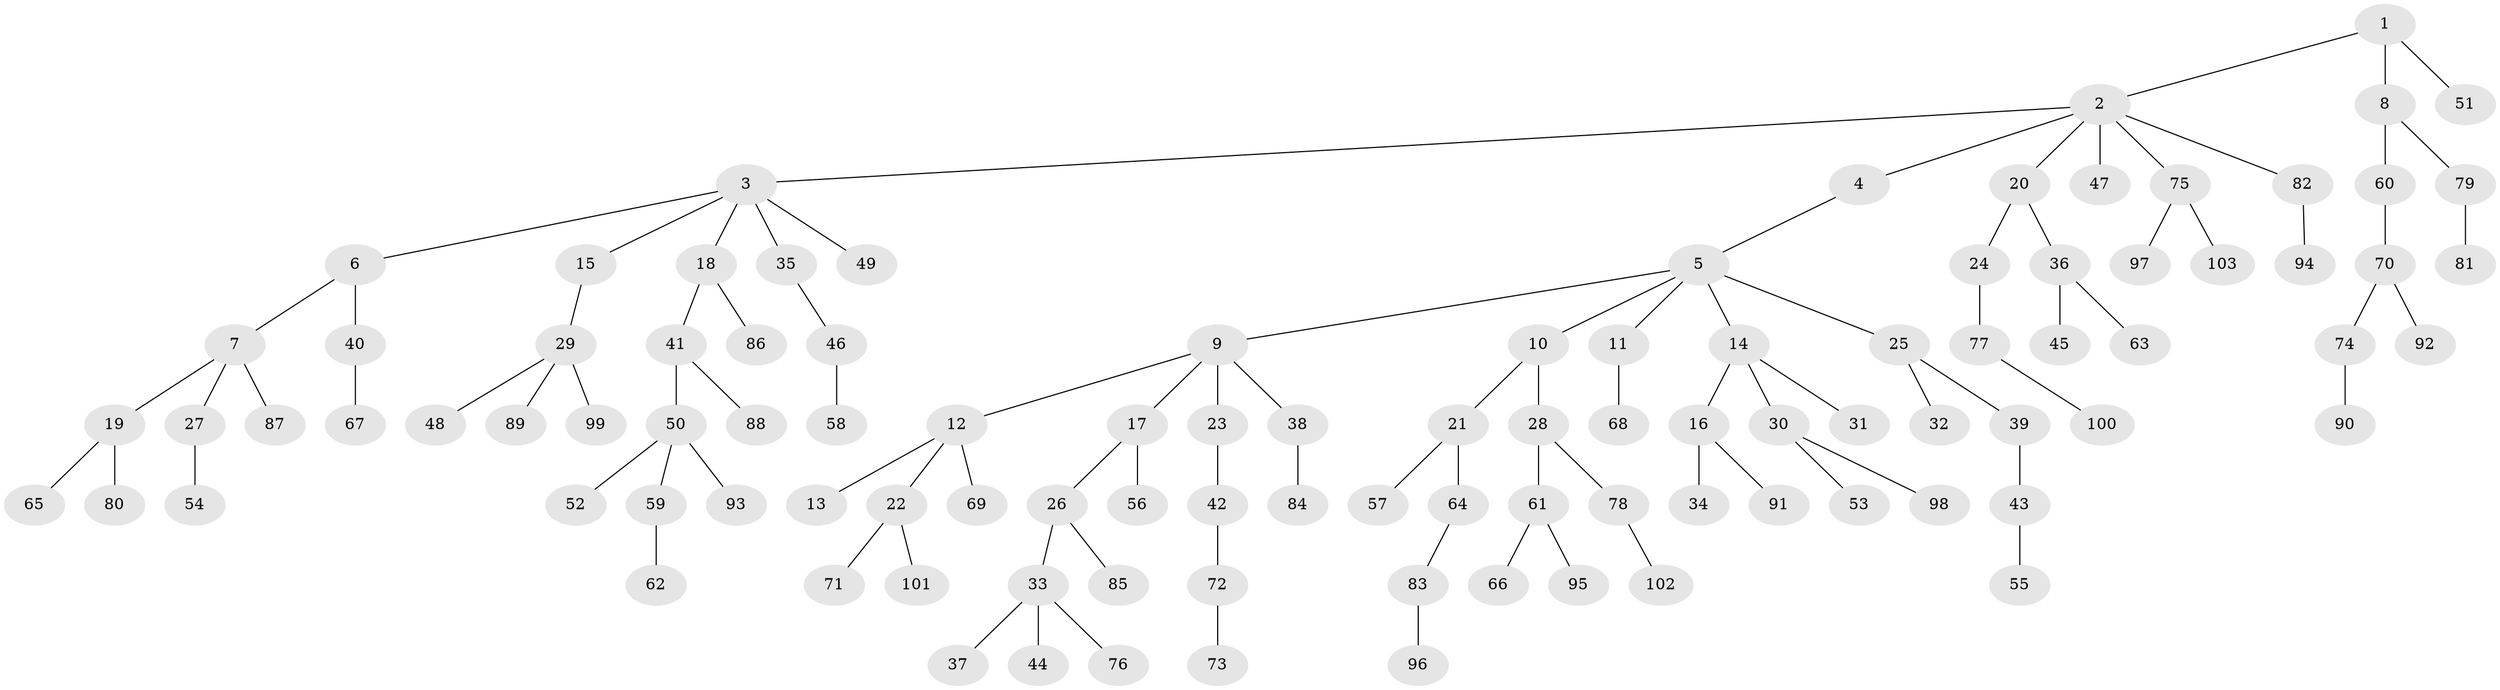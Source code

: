 // coarse degree distribution, {2: 0.22727272727272727, 8: 0.015151515151515152, 6: 0.045454545454545456, 3: 0.15151515151515152, 5: 0.015151515151515152, 4: 0.015151515151515152, 1: 0.5303030303030303}
// Generated by graph-tools (version 1.1) at 2025/24/03/03/25 07:24:06]
// undirected, 103 vertices, 102 edges
graph export_dot {
graph [start="1"]
  node [color=gray90,style=filled];
  1;
  2;
  3;
  4;
  5;
  6;
  7;
  8;
  9;
  10;
  11;
  12;
  13;
  14;
  15;
  16;
  17;
  18;
  19;
  20;
  21;
  22;
  23;
  24;
  25;
  26;
  27;
  28;
  29;
  30;
  31;
  32;
  33;
  34;
  35;
  36;
  37;
  38;
  39;
  40;
  41;
  42;
  43;
  44;
  45;
  46;
  47;
  48;
  49;
  50;
  51;
  52;
  53;
  54;
  55;
  56;
  57;
  58;
  59;
  60;
  61;
  62;
  63;
  64;
  65;
  66;
  67;
  68;
  69;
  70;
  71;
  72;
  73;
  74;
  75;
  76;
  77;
  78;
  79;
  80;
  81;
  82;
  83;
  84;
  85;
  86;
  87;
  88;
  89;
  90;
  91;
  92;
  93;
  94;
  95;
  96;
  97;
  98;
  99;
  100;
  101;
  102;
  103;
  1 -- 2;
  1 -- 8;
  1 -- 51;
  2 -- 3;
  2 -- 4;
  2 -- 20;
  2 -- 47;
  2 -- 75;
  2 -- 82;
  3 -- 6;
  3 -- 15;
  3 -- 18;
  3 -- 35;
  3 -- 49;
  4 -- 5;
  5 -- 9;
  5 -- 10;
  5 -- 11;
  5 -- 14;
  5 -- 25;
  6 -- 7;
  6 -- 40;
  7 -- 19;
  7 -- 27;
  7 -- 87;
  8 -- 60;
  8 -- 79;
  9 -- 12;
  9 -- 17;
  9 -- 23;
  9 -- 38;
  10 -- 21;
  10 -- 28;
  11 -- 68;
  12 -- 13;
  12 -- 22;
  12 -- 69;
  14 -- 16;
  14 -- 30;
  14 -- 31;
  15 -- 29;
  16 -- 34;
  16 -- 91;
  17 -- 26;
  17 -- 56;
  18 -- 41;
  18 -- 86;
  19 -- 65;
  19 -- 80;
  20 -- 24;
  20 -- 36;
  21 -- 57;
  21 -- 64;
  22 -- 71;
  22 -- 101;
  23 -- 42;
  24 -- 77;
  25 -- 32;
  25 -- 39;
  26 -- 33;
  26 -- 85;
  27 -- 54;
  28 -- 61;
  28 -- 78;
  29 -- 48;
  29 -- 89;
  29 -- 99;
  30 -- 53;
  30 -- 98;
  33 -- 37;
  33 -- 44;
  33 -- 76;
  35 -- 46;
  36 -- 45;
  36 -- 63;
  38 -- 84;
  39 -- 43;
  40 -- 67;
  41 -- 50;
  41 -- 88;
  42 -- 72;
  43 -- 55;
  46 -- 58;
  50 -- 52;
  50 -- 59;
  50 -- 93;
  59 -- 62;
  60 -- 70;
  61 -- 66;
  61 -- 95;
  64 -- 83;
  70 -- 74;
  70 -- 92;
  72 -- 73;
  74 -- 90;
  75 -- 97;
  75 -- 103;
  77 -- 100;
  78 -- 102;
  79 -- 81;
  82 -- 94;
  83 -- 96;
}
